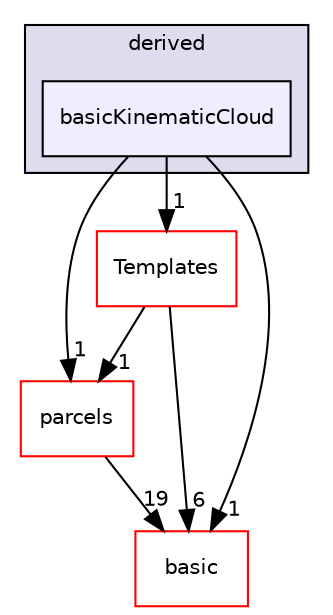 digraph "src/lagrangian/intermediate/clouds/derived/basicKinematicCloud" {
  bgcolor=transparent;
  compound=true
  node [ fontsize="10", fontname="Helvetica"];
  edge [ labelfontsize="10", labelfontname="Helvetica"];
  subgraph clusterdir_c6860622f4fbcabfab9cda1ac4325d83 {
    graph [ bgcolor="#ddddee", pencolor="black", label="derived" fontname="Helvetica", fontsize="10", URL="dir_c6860622f4fbcabfab9cda1ac4325d83.html"]
  dir_bc221d498382ae5dc3796f52ff8e9240 [shape=box, label="basicKinematicCloud", style="filled", fillcolor="#eeeeff", pencolor="black", URL="dir_bc221d498382ae5dc3796f52ff8e9240.html"];
  }
  dir_f332ac72f0d3698ba18c2dc3cab43221 [shape=box label="Templates" color="red" URL="dir_f332ac72f0d3698ba18c2dc3cab43221.html"];
  dir_b8d19ddbdf0975644e34192d6313800e [shape=box label="parcels" color="red" URL="dir_b8d19ddbdf0975644e34192d6313800e.html"];
  dir_584e0ab0901b4327f36f4285cac7f2f8 [shape=box label="basic" color="red" URL="dir_584e0ab0901b4327f36f4285cac7f2f8.html"];
  dir_f332ac72f0d3698ba18c2dc3cab43221->dir_b8d19ddbdf0975644e34192d6313800e [headlabel="1", labeldistance=1.5 headhref="dir_001444_001459.html"];
  dir_f332ac72f0d3698ba18c2dc3cab43221->dir_584e0ab0901b4327f36f4285cac7f2f8 [headlabel="6", labeldistance=1.5 headhref="dir_001444_001366.html"];
  dir_b8d19ddbdf0975644e34192d6313800e->dir_584e0ab0901b4327f36f4285cac7f2f8 [headlabel="19", labeldistance=1.5 headhref="dir_001459_001366.html"];
  dir_bc221d498382ae5dc3796f52ff8e9240->dir_f332ac72f0d3698ba18c2dc3cab43221 [headlabel="1", labeldistance=1.5 headhref="dir_001438_001444.html"];
  dir_bc221d498382ae5dc3796f52ff8e9240->dir_b8d19ddbdf0975644e34192d6313800e [headlabel="1", labeldistance=1.5 headhref="dir_001438_001459.html"];
  dir_bc221d498382ae5dc3796f52ff8e9240->dir_584e0ab0901b4327f36f4285cac7f2f8 [headlabel="1", labeldistance=1.5 headhref="dir_001438_001366.html"];
}
